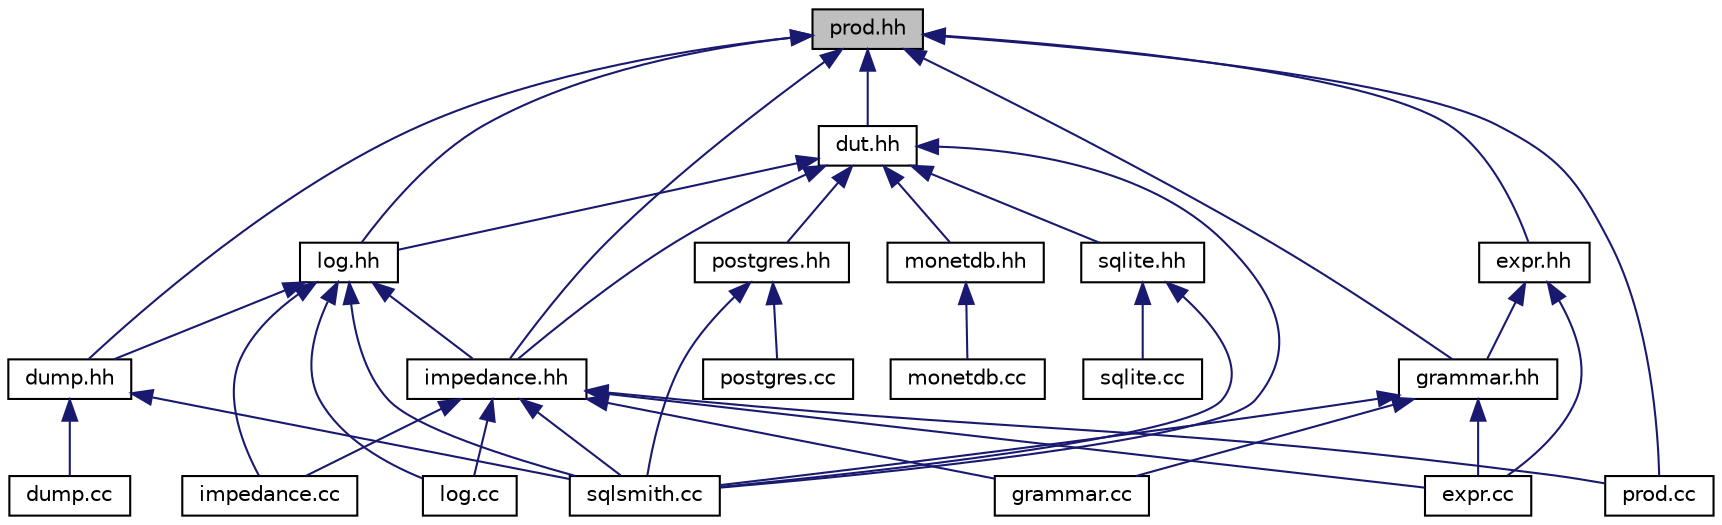 digraph "prod.hh"
{
 // LATEX_PDF_SIZE
  edge [fontname="Helvetica",fontsize="10",labelfontname="Helvetica",labelfontsize="10"];
  node [fontname="Helvetica",fontsize="10",shape=record];
  Node1 [label="prod.hh",height=0.2,width=0.4,color="black", fillcolor="grey75", style="filled", fontcolor="black",tooltip="Base class for grammar productions."];
  Node1 -> Node2 [dir="back",color="midnightblue",fontsize="10",style="solid",fontname="Helvetica"];
  Node2 [label="dump.hh",height=0.2,width=0.4,color="black", fillcolor="white", style="filled",URL="$dump_8hh.html",tooltip="Dump syntax trees as GraphML."];
  Node2 -> Node3 [dir="back",color="midnightblue",fontsize="10",style="solid",fontname="Helvetica"];
  Node3 [label="dump.cc",height=0.2,width=0.4,color="black", fillcolor="white", style="filled",URL="$dump_8cc_source.html",tooltip=" "];
  Node2 -> Node4 [dir="back",color="midnightblue",fontsize="10",style="solid",fontname="Helvetica"];
  Node4 [label="sqlsmith.cc",height=0.2,width=0.4,color="black", fillcolor="white", style="filled",URL="$sqlsmith_8cc_source.html",tooltip=" "];
  Node1 -> Node5 [dir="back",color="midnightblue",fontsize="10",style="solid",fontname="Helvetica"];
  Node5 [label="dut.hh",height=0.2,width=0.4,color="black", fillcolor="white", style="filled",URL="$dut_8hh.html",tooltip="Base class for device under test."];
  Node5 -> Node6 [dir="back",color="midnightblue",fontsize="10",style="solid",fontname="Helvetica"];
  Node6 [label="impedance.hh",height=0.2,width=0.4,color="black", fillcolor="white", style="filled",URL="$impedance_8hh.html",tooltip="feedback to the grammar about failed productions"];
  Node6 -> Node7 [dir="back",color="midnightblue",fontsize="10",style="solid",fontname="Helvetica"];
  Node7 [label="expr.cc",height=0.2,width=0.4,color="black", fillcolor="white", style="filled",URL="$expr_8cc_source.html",tooltip=" "];
  Node6 -> Node8 [dir="back",color="midnightblue",fontsize="10",style="solid",fontname="Helvetica"];
  Node8 [label="grammar.cc",height=0.2,width=0.4,color="black", fillcolor="white", style="filled",URL="$grammar_8cc_source.html",tooltip=" "];
  Node6 -> Node9 [dir="back",color="midnightblue",fontsize="10",style="solid",fontname="Helvetica"];
  Node9 [label="impedance.cc",height=0.2,width=0.4,color="black", fillcolor="white", style="filled",URL="$impedance_8cc_source.html",tooltip=" "];
  Node6 -> Node10 [dir="back",color="midnightblue",fontsize="10",style="solid",fontname="Helvetica"];
  Node10 [label="log.cc",height=0.2,width=0.4,color="black", fillcolor="white", style="filled",URL="$log_8cc_source.html",tooltip=" "];
  Node6 -> Node11 [dir="back",color="midnightblue",fontsize="10",style="solid",fontname="Helvetica"];
  Node11 [label="prod.cc",height=0.2,width=0.4,color="black", fillcolor="white", style="filled",URL="$prod_8cc.html",tooltip="Base class for grammar productions."];
  Node6 -> Node4 [dir="back",color="midnightblue",fontsize="10",style="solid",fontname="Helvetica"];
  Node5 -> Node12 [dir="back",color="midnightblue",fontsize="10",style="solid",fontname="Helvetica"];
  Node12 [label="log.hh",height=0.2,width=0.4,color="black", fillcolor="white", style="filled",URL="$log_8hh.html",tooltip="logging"];
  Node12 -> Node2 [dir="back",color="midnightblue",fontsize="10",style="solid",fontname="Helvetica"];
  Node12 -> Node9 [dir="back",color="midnightblue",fontsize="10",style="solid",fontname="Helvetica"];
  Node12 -> Node6 [dir="back",color="midnightblue",fontsize="10",style="solid",fontname="Helvetica"];
  Node12 -> Node10 [dir="back",color="midnightblue",fontsize="10",style="solid",fontname="Helvetica"];
  Node12 -> Node4 [dir="back",color="midnightblue",fontsize="10",style="solid",fontname="Helvetica"];
  Node5 -> Node13 [dir="back",color="midnightblue",fontsize="10",style="solid",fontname="Helvetica"];
  Node13 [label="monetdb.hh",height=0.2,width=0.4,color="black", fillcolor="white", style="filled",URL="$monetdb_8hh.html",tooltip="schema and dut classes for MonetDB"];
  Node13 -> Node14 [dir="back",color="midnightblue",fontsize="10",style="solid",fontname="Helvetica"];
  Node14 [label="monetdb.cc",height=0.2,width=0.4,color="black", fillcolor="white", style="filled",URL="$monetdb_8cc_source.html",tooltip=" "];
  Node5 -> Node15 [dir="back",color="midnightblue",fontsize="10",style="solid",fontname="Helvetica"];
  Node15 [label="postgres.hh",height=0.2,width=0.4,color="black", fillcolor="white", style="filled",URL="$postgres_8hh.html",tooltip="schema and dut classes for PostgreSQL"];
  Node15 -> Node16 [dir="back",color="midnightblue",fontsize="10",style="solid",fontname="Helvetica"];
  Node16 [label="postgres.cc",height=0.2,width=0.4,color="black", fillcolor="white", style="filled",URL="$postgres_8cc_source.html",tooltip=" "];
  Node15 -> Node4 [dir="back",color="midnightblue",fontsize="10",style="solid",fontname="Helvetica"];
  Node5 -> Node17 [dir="back",color="midnightblue",fontsize="10",style="solid",fontname="Helvetica"];
  Node17 [label="sqlite.hh",height=0.2,width=0.4,color="black", fillcolor="white", style="filled",URL="$sqlite_8hh.html",tooltip="schema and dut classes for SQLite 3"];
  Node17 -> Node18 [dir="back",color="midnightblue",fontsize="10",style="solid",fontname="Helvetica"];
  Node18 [label="sqlite.cc",height=0.2,width=0.4,color="black", fillcolor="white", style="filled",URL="$sqlite_8cc_source.html",tooltip=" "];
  Node17 -> Node4 [dir="back",color="midnightblue",fontsize="10",style="solid",fontname="Helvetica"];
  Node5 -> Node4 [dir="back",color="midnightblue",fontsize="10",style="solid",fontname="Helvetica"];
  Node1 -> Node19 [dir="back",color="midnightblue",fontsize="10",style="solid",fontname="Helvetica"];
  Node19 [label="expr.hh",height=0.2,width=0.4,color="black", fillcolor="white", style="filled",URL="$expr_8hh.html",tooltip="grammar: Value expression productions"];
  Node19 -> Node7 [dir="back",color="midnightblue",fontsize="10",style="solid",fontname="Helvetica"];
  Node19 -> Node20 [dir="back",color="midnightblue",fontsize="10",style="solid",fontname="Helvetica"];
  Node20 [label="grammar.hh",height=0.2,width=0.4,color="black", fillcolor="white", style="filled",URL="$grammar_8hh.html",tooltip="grammar: Top-level and unsorted grammar productions"];
  Node20 -> Node7 [dir="back",color="midnightblue",fontsize="10",style="solid",fontname="Helvetica"];
  Node20 -> Node8 [dir="back",color="midnightblue",fontsize="10",style="solid",fontname="Helvetica"];
  Node20 -> Node4 [dir="back",color="midnightblue",fontsize="10",style="solid",fontname="Helvetica"];
  Node1 -> Node20 [dir="back",color="midnightblue",fontsize="10",style="solid",fontname="Helvetica"];
  Node1 -> Node6 [dir="back",color="midnightblue",fontsize="10",style="solid",fontname="Helvetica"];
  Node1 -> Node12 [dir="back",color="midnightblue",fontsize="10",style="solid",fontname="Helvetica"];
  Node1 -> Node11 [dir="back",color="midnightblue",fontsize="10",style="solid",fontname="Helvetica"];
}
